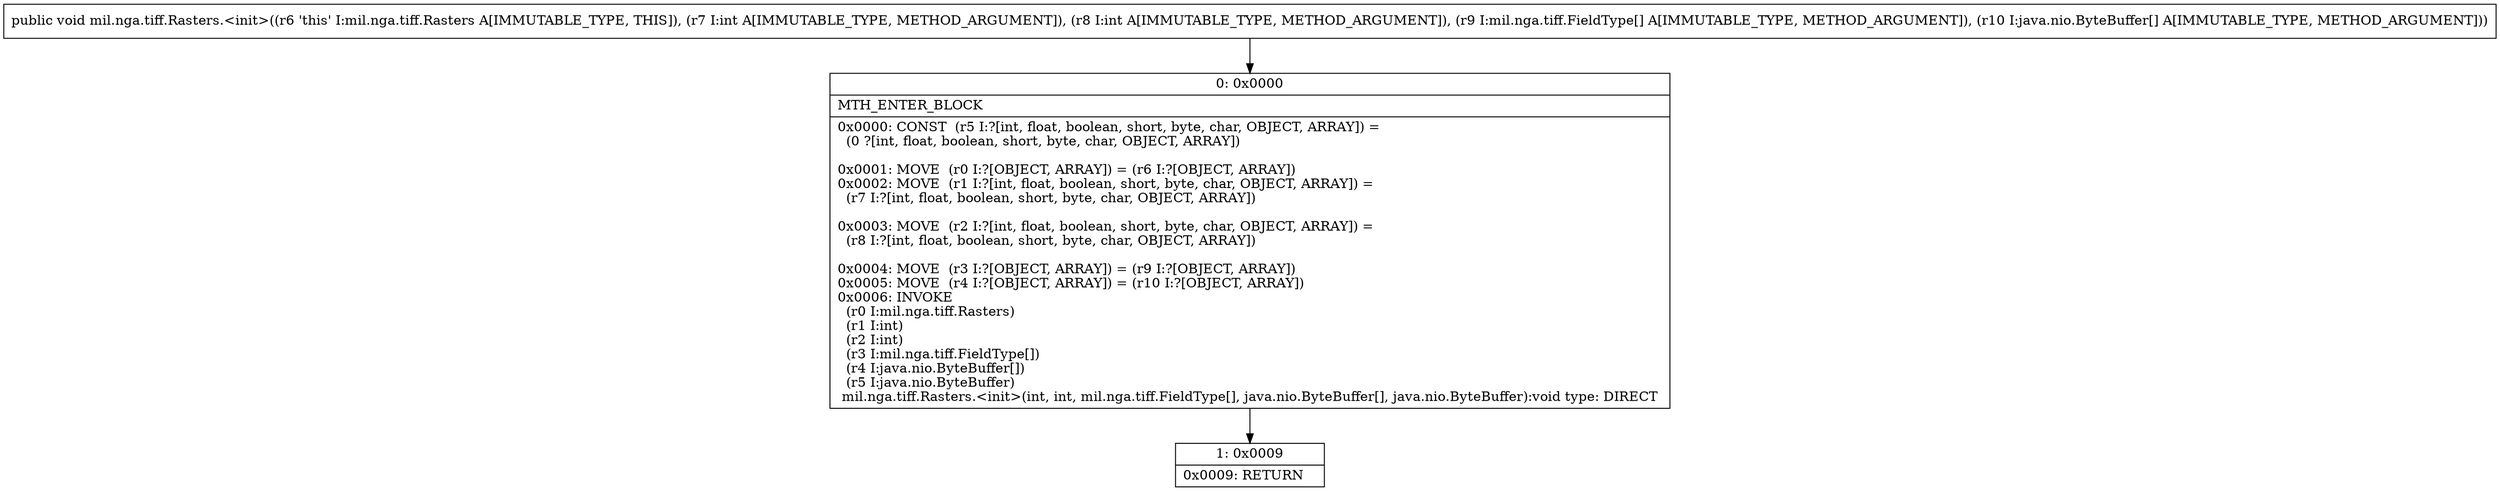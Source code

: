 digraph "CFG formil.nga.tiff.Rasters.\<init\>(II[Lmil\/nga\/tiff\/FieldType;[Ljava\/nio\/ByteBuffer;)V" {
Node_0 [shape=record,label="{0\:\ 0x0000|MTH_ENTER_BLOCK\l|0x0000: CONST  (r5 I:?[int, float, boolean, short, byte, char, OBJECT, ARRAY]) = \l  (0 ?[int, float, boolean, short, byte, char, OBJECT, ARRAY])\l \l0x0001: MOVE  (r0 I:?[OBJECT, ARRAY]) = (r6 I:?[OBJECT, ARRAY]) \l0x0002: MOVE  (r1 I:?[int, float, boolean, short, byte, char, OBJECT, ARRAY]) = \l  (r7 I:?[int, float, boolean, short, byte, char, OBJECT, ARRAY])\l \l0x0003: MOVE  (r2 I:?[int, float, boolean, short, byte, char, OBJECT, ARRAY]) = \l  (r8 I:?[int, float, boolean, short, byte, char, OBJECT, ARRAY])\l \l0x0004: MOVE  (r3 I:?[OBJECT, ARRAY]) = (r9 I:?[OBJECT, ARRAY]) \l0x0005: MOVE  (r4 I:?[OBJECT, ARRAY]) = (r10 I:?[OBJECT, ARRAY]) \l0x0006: INVOKE  \l  (r0 I:mil.nga.tiff.Rasters)\l  (r1 I:int)\l  (r2 I:int)\l  (r3 I:mil.nga.tiff.FieldType[])\l  (r4 I:java.nio.ByteBuffer[])\l  (r5 I:java.nio.ByteBuffer)\l mil.nga.tiff.Rasters.\<init\>(int, int, mil.nga.tiff.FieldType[], java.nio.ByteBuffer[], java.nio.ByteBuffer):void type: DIRECT \l}"];
Node_1 [shape=record,label="{1\:\ 0x0009|0x0009: RETURN   \l}"];
MethodNode[shape=record,label="{public void mil.nga.tiff.Rasters.\<init\>((r6 'this' I:mil.nga.tiff.Rasters A[IMMUTABLE_TYPE, THIS]), (r7 I:int A[IMMUTABLE_TYPE, METHOD_ARGUMENT]), (r8 I:int A[IMMUTABLE_TYPE, METHOD_ARGUMENT]), (r9 I:mil.nga.tiff.FieldType[] A[IMMUTABLE_TYPE, METHOD_ARGUMENT]), (r10 I:java.nio.ByteBuffer[] A[IMMUTABLE_TYPE, METHOD_ARGUMENT])) }"];
MethodNode -> Node_0;
Node_0 -> Node_1;
}

